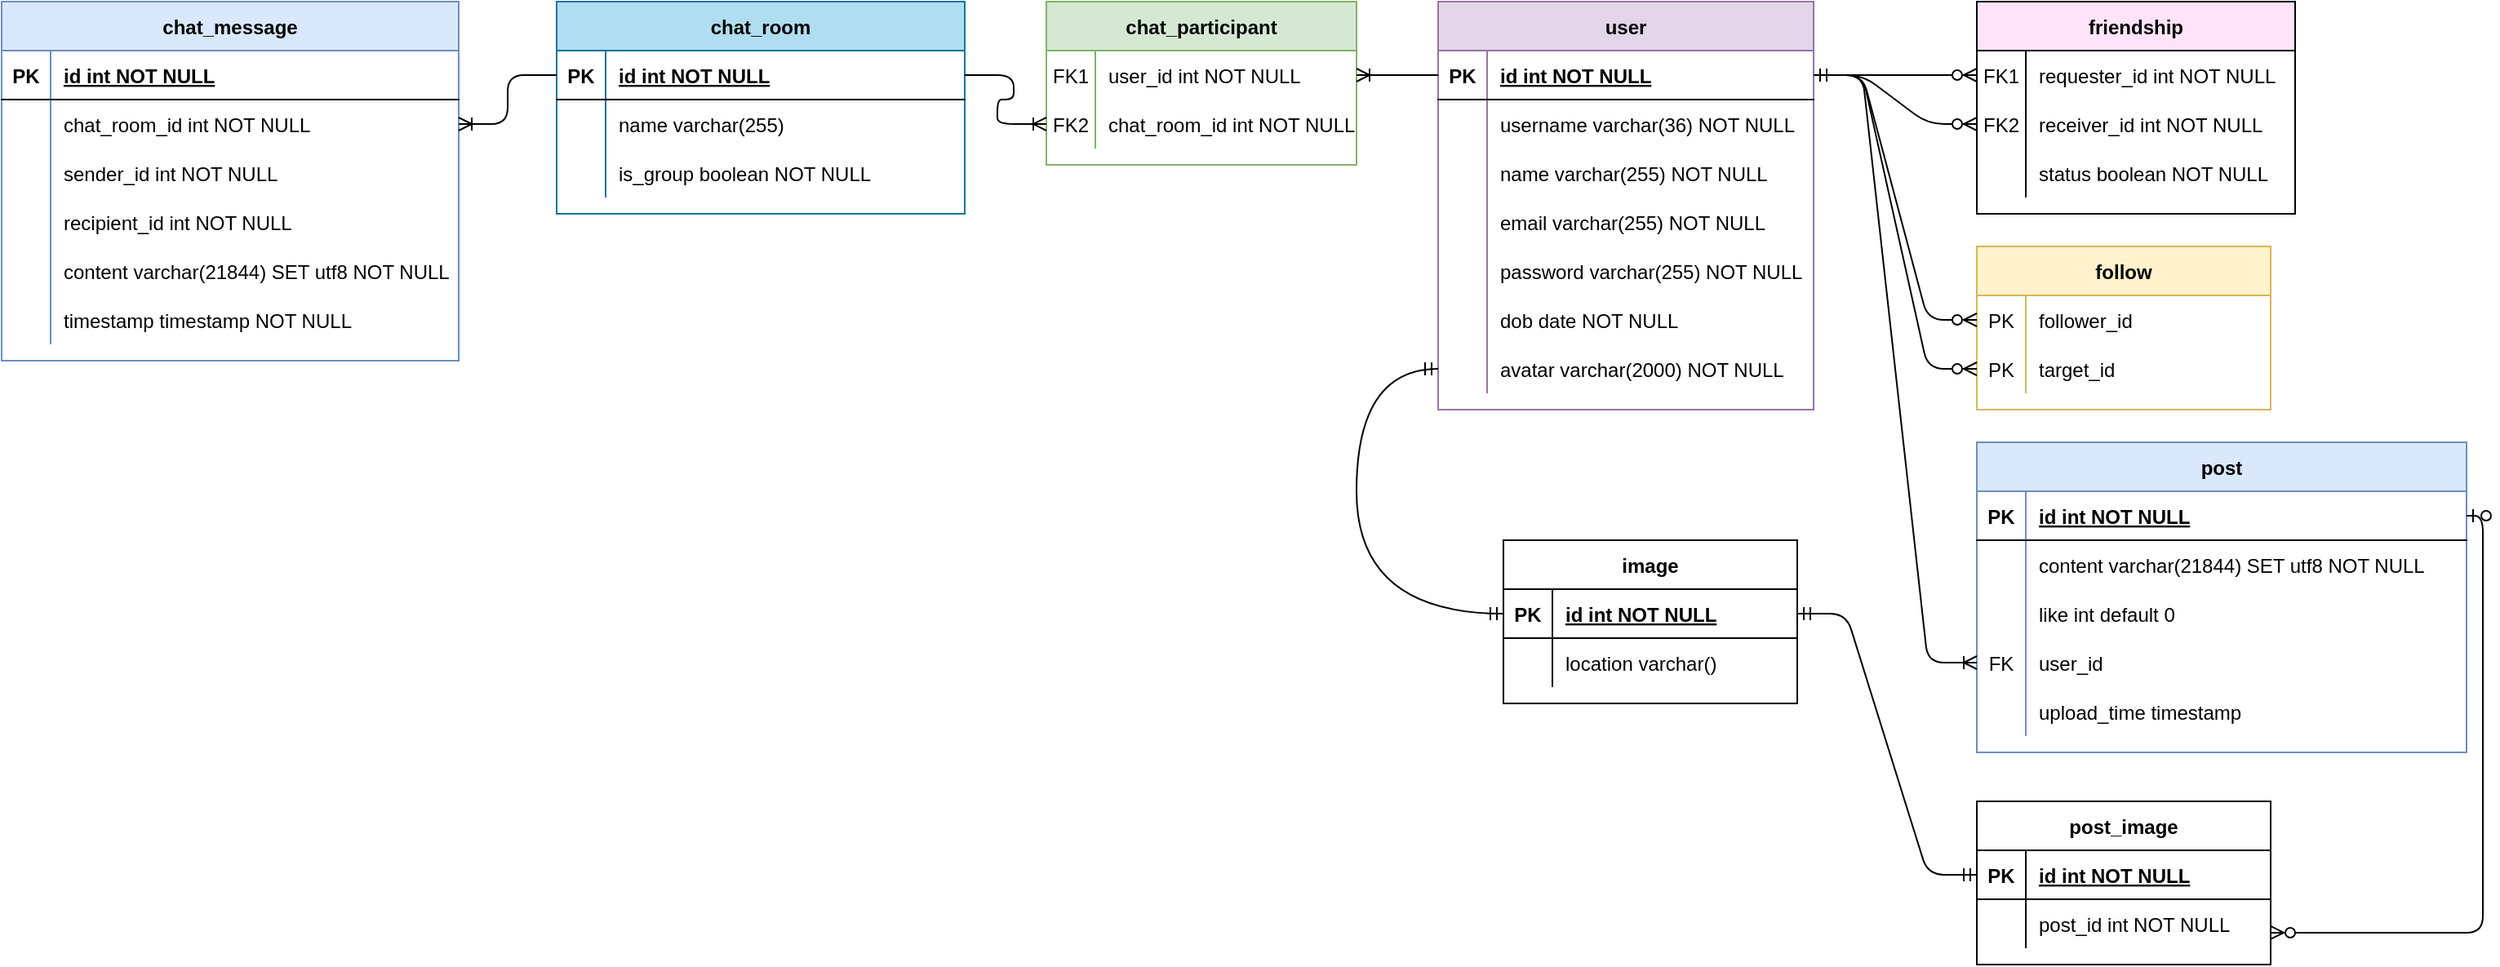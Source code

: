 <mxfile version="14.5.1" type="device"><diagram id="R2lEEEUBdFMjLlhIrx00" name="Page-1"><mxGraphModel dx="905" dy="672" grid="1" gridSize="10" guides="1" tooltips="1" connect="1" arrows="1" fold="1" page="1" pageScale="1" pageWidth="850" pageHeight="1100" background="#ffffff" math="0" shadow="0" extFonts="Permanent Marker^https://fonts.googleapis.com/css?family=Permanent+Marker"><root><mxCell id="0"/><mxCell id="1" parent="0"/><mxCell id="C-vyLk0tnHw3VtMMgP7b-2" value="chat_room" style="shape=table;startSize=30;container=1;collapsible=1;childLayout=tableLayout;fixedRows=1;rowLines=0;fontStyle=1;align=center;resizeLast=1;fillColor=#b1ddf0;strokeColor=#10739e;" parent="1" vertex="1"><mxGeometry x="440" y="120" width="250" height="130" as="geometry"/></mxCell><mxCell id="C-vyLk0tnHw3VtMMgP7b-3" value="" style="shape=partialRectangle;collapsible=0;dropTarget=0;pointerEvents=0;fillColor=none;points=[[0,0.5],[1,0.5]];portConstraint=eastwest;top=0;left=0;right=0;bottom=1;" parent="C-vyLk0tnHw3VtMMgP7b-2" vertex="1"><mxGeometry y="30" width="250" height="30" as="geometry"/></mxCell><mxCell id="C-vyLk0tnHw3VtMMgP7b-4" value="PK" style="shape=partialRectangle;overflow=hidden;connectable=0;fillColor=none;top=0;left=0;bottom=0;right=0;fontStyle=1;" parent="C-vyLk0tnHw3VtMMgP7b-3" vertex="1"><mxGeometry width="30" height="30" as="geometry"/></mxCell><mxCell id="C-vyLk0tnHw3VtMMgP7b-5" value="id int NOT NULL " style="shape=partialRectangle;overflow=hidden;connectable=0;fillColor=none;top=0;left=0;bottom=0;right=0;align=left;spacingLeft=6;fontStyle=5;" parent="C-vyLk0tnHw3VtMMgP7b-3" vertex="1"><mxGeometry x="30" width="220" height="30" as="geometry"/></mxCell><mxCell id="C-vyLk0tnHw3VtMMgP7b-6" value="" style="shape=partialRectangle;collapsible=0;dropTarget=0;pointerEvents=0;fillColor=none;points=[[0,0.5],[1,0.5]];portConstraint=eastwest;top=0;left=0;right=0;bottom=0;" parent="C-vyLk0tnHw3VtMMgP7b-2" vertex="1"><mxGeometry y="60" width="250" height="30" as="geometry"/></mxCell><mxCell id="C-vyLk0tnHw3VtMMgP7b-7" value="" style="shape=partialRectangle;overflow=hidden;connectable=0;fillColor=none;top=0;left=0;bottom=0;right=0;" parent="C-vyLk0tnHw3VtMMgP7b-6" vertex="1"><mxGeometry width="30" height="30" as="geometry"/></mxCell><mxCell id="C-vyLk0tnHw3VtMMgP7b-8" value="name varchar(255)" style="shape=partialRectangle;overflow=hidden;connectable=0;fillColor=none;top=0;left=0;bottom=0;right=0;align=left;spacingLeft=6;" parent="C-vyLk0tnHw3VtMMgP7b-6" vertex="1"><mxGeometry x="30" width="220" height="30" as="geometry"/></mxCell><mxCell id="C-vyLk0tnHw3VtMMgP7b-9" value="" style="shape=partialRectangle;collapsible=0;dropTarget=0;pointerEvents=0;fillColor=none;points=[[0,0.5],[1,0.5]];portConstraint=eastwest;top=0;left=0;right=0;bottom=0;" parent="C-vyLk0tnHw3VtMMgP7b-2" vertex="1"><mxGeometry y="90" width="250" height="30" as="geometry"/></mxCell><mxCell id="C-vyLk0tnHw3VtMMgP7b-10" value="" style="shape=partialRectangle;overflow=hidden;connectable=0;fillColor=none;top=0;left=0;bottom=0;right=0;" parent="C-vyLk0tnHw3VtMMgP7b-9" vertex="1"><mxGeometry width="30" height="30" as="geometry"/></mxCell><mxCell id="C-vyLk0tnHw3VtMMgP7b-11" value="is_group boolean NOT NULL" style="shape=partialRectangle;overflow=hidden;connectable=0;fillColor=none;top=0;left=0;bottom=0;right=0;align=left;spacingLeft=6;" parent="C-vyLk0tnHw3VtMMgP7b-9" vertex="1"><mxGeometry x="30" width="220" height="30" as="geometry"/></mxCell><mxCell id="C-vyLk0tnHw3VtMMgP7b-23" value="chat_message" style="shape=table;startSize=30;container=1;collapsible=1;childLayout=tableLayout;fixedRows=1;rowLines=0;fontStyle=1;align=center;resizeLast=1;fillColor=#dae8fc;strokeColor=#6c8ebf;" parent="1" vertex="1"><mxGeometry x="100" y="120" width="280" height="220" as="geometry"/></mxCell><mxCell id="C-vyLk0tnHw3VtMMgP7b-24" value="" style="shape=partialRectangle;collapsible=0;dropTarget=0;pointerEvents=0;fillColor=none;points=[[0,0.5],[1,0.5]];portConstraint=eastwest;top=0;left=0;right=0;bottom=1;" parent="C-vyLk0tnHw3VtMMgP7b-23" vertex="1"><mxGeometry y="30" width="280" height="30" as="geometry"/></mxCell><mxCell id="C-vyLk0tnHw3VtMMgP7b-25" value="PK" style="shape=partialRectangle;overflow=hidden;connectable=0;fillColor=none;top=0;left=0;bottom=0;right=0;fontStyle=1;" parent="C-vyLk0tnHw3VtMMgP7b-24" vertex="1"><mxGeometry width="30" height="30" as="geometry"/></mxCell><mxCell id="C-vyLk0tnHw3VtMMgP7b-26" value="id int NOT NULL " style="shape=partialRectangle;overflow=hidden;connectable=0;fillColor=none;top=0;left=0;bottom=0;right=0;align=left;spacingLeft=6;fontStyle=5;" parent="C-vyLk0tnHw3VtMMgP7b-24" vertex="1"><mxGeometry x="30" width="250" height="30" as="geometry"/></mxCell><mxCell id="C-vyLk0tnHw3VtMMgP7b-27" value="" style="shape=partialRectangle;collapsible=0;dropTarget=0;pointerEvents=0;fillColor=none;points=[[0,0.5],[1,0.5]];portConstraint=eastwest;top=0;left=0;right=0;bottom=0;" parent="C-vyLk0tnHw3VtMMgP7b-23" vertex="1"><mxGeometry y="60" width="280" height="30" as="geometry"/></mxCell><mxCell id="C-vyLk0tnHw3VtMMgP7b-28" value="" style="shape=partialRectangle;overflow=hidden;connectable=0;fillColor=none;top=0;left=0;bottom=0;right=0;" parent="C-vyLk0tnHw3VtMMgP7b-27" vertex="1"><mxGeometry width="30" height="30" as="geometry"/></mxCell><mxCell id="C-vyLk0tnHw3VtMMgP7b-29" value="chat_room_id int NOT NULL" style="shape=partialRectangle;overflow=hidden;connectable=0;fillColor=none;top=0;left=0;bottom=0;right=0;align=left;spacingLeft=6;" parent="C-vyLk0tnHw3VtMMgP7b-27" vertex="1"><mxGeometry x="30" width="250" height="30" as="geometry"/></mxCell><mxCell id="GnM3e8JWFjY0dVEwa9tI-35" value="" style="shape=partialRectangle;collapsible=0;dropTarget=0;pointerEvents=0;fillColor=none;points=[[0,0.5],[1,0.5]];portConstraint=eastwest;top=0;left=0;right=0;bottom=0;" parent="C-vyLk0tnHw3VtMMgP7b-23" vertex="1"><mxGeometry y="90" width="280" height="30" as="geometry"/></mxCell><mxCell id="GnM3e8JWFjY0dVEwa9tI-36" value="" style="shape=partialRectangle;overflow=hidden;connectable=0;fillColor=none;top=0;left=0;bottom=0;right=0;" parent="GnM3e8JWFjY0dVEwa9tI-35" vertex="1"><mxGeometry width="30" height="30" as="geometry"/></mxCell><mxCell id="GnM3e8JWFjY0dVEwa9tI-37" value="sender_id int NOT NULL" style="shape=partialRectangle;overflow=hidden;connectable=0;fillColor=none;top=0;left=0;bottom=0;right=0;align=left;spacingLeft=6;" parent="GnM3e8JWFjY0dVEwa9tI-35" vertex="1"><mxGeometry x="30" width="250" height="30" as="geometry"/></mxCell><mxCell id="GnM3e8JWFjY0dVEwa9tI-38" value="" style="shape=partialRectangle;collapsible=0;dropTarget=0;pointerEvents=0;fillColor=none;points=[[0,0.5],[1,0.5]];portConstraint=eastwest;top=0;left=0;right=0;bottom=0;" parent="C-vyLk0tnHw3VtMMgP7b-23" vertex="1"><mxGeometry y="120" width="280" height="30" as="geometry"/></mxCell><mxCell id="GnM3e8JWFjY0dVEwa9tI-39" value="" style="shape=partialRectangle;overflow=hidden;connectable=0;fillColor=none;top=0;left=0;bottom=0;right=0;" parent="GnM3e8JWFjY0dVEwa9tI-38" vertex="1"><mxGeometry width="30" height="30" as="geometry"/></mxCell><mxCell id="GnM3e8JWFjY0dVEwa9tI-40" value="recipient_id int NOT NULL" style="shape=partialRectangle;overflow=hidden;connectable=0;fillColor=none;top=0;left=0;bottom=0;right=0;align=left;spacingLeft=6;" parent="GnM3e8JWFjY0dVEwa9tI-38" vertex="1"><mxGeometry x="30" width="250" height="30" as="geometry"/></mxCell><mxCell id="GnM3e8JWFjY0dVEwa9tI-41" value="" style="shape=partialRectangle;collapsible=0;dropTarget=0;pointerEvents=0;fillColor=none;points=[[0,0.5],[1,0.5]];portConstraint=eastwest;top=0;left=0;right=0;bottom=0;" parent="C-vyLk0tnHw3VtMMgP7b-23" vertex="1"><mxGeometry y="150" width="280" height="30" as="geometry"/></mxCell><mxCell id="GnM3e8JWFjY0dVEwa9tI-42" value="" style="shape=partialRectangle;overflow=hidden;connectable=0;fillColor=none;top=0;left=0;bottom=0;right=0;" parent="GnM3e8JWFjY0dVEwa9tI-41" vertex="1"><mxGeometry width="30" height="30" as="geometry"/></mxCell><mxCell id="GnM3e8JWFjY0dVEwa9tI-43" value="content varchar(21844) SET utf8 NOT NULL" style="shape=partialRectangle;overflow=hidden;connectable=0;fillColor=none;top=0;left=0;bottom=0;right=0;align=left;spacingLeft=6;" parent="GnM3e8JWFjY0dVEwa9tI-41" vertex="1"><mxGeometry x="30" width="250" height="30" as="geometry"/></mxCell><mxCell id="GnM3e8JWFjY0dVEwa9tI-44" value="" style="shape=partialRectangle;collapsible=0;dropTarget=0;pointerEvents=0;fillColor=none;points=[[0,0.5],[1,0.5]];portConstraint=eastwest;top=0;left=0;right=0;bottom=0;" parent="C-vyLk0tnHw3VtMMgP7b-23" vertex="1"><mxGeometry y="180" width="280" height="30" as="geometry"/></mxCell><mxCell id="GnM3e8JWFjY0dVEwa9tI-45" value="" style="shape=partialRectangle;overflow=hidden;connectable=0;fillColor=none;top=0;left=0;bottom=0;right=0;" parent="GnM3e8JWFjY0dVEwa9tI-44" vertex="1"><mxGeometry width="30" height="30" as="geometry"/></mxCell><mxCell id="GnM3e8JWFjY0dVEwa9tI-46" value="timestamp timestamp NOT NULL" style="shape=partialRectangle;overflow=hidden;connectable=0;fillColor=none;top=0;left=0;bottom=0;right=0;align=left;spacingLeft=6;" parent="GnM3e8JWFjY0dVEwa9tI-44" vertex="1"><mxGeometry x="30" width="250" height="30" as="geometry"/></mxCell><mxCell id="GnM3e8JWFjY0dVEwa9tI-47" value="chat_participant" style="shape=table;startSize=30;container=1;collapsible=1;childLayout=tableLayout;fixedRows=1;rowLines=0;fontStyle=1;align=center;resizeLast=1;fillColor=#d5e8d4;strokeColor=#82b366;" parent="1" vertex="1"><mxGeometry x="740" y="120" width="190" height="100" as="geometry"/></mxCell><mxCell id="GnM3e8JWFjY0dVEwa9tI-54" value="" style="shape=partialRectangle;collapsible=0;dropTarget=0;pointerEvents=0;fillColor=none;top=0;left=0;bottom=0;right=0;points=[[0,0.5],[1,0.5]];portConstraint=eastwest;" parent="GnM3e8JWFjY0dVEwa9tI-47" vertex="1"><mxGeometry y="30" width="190" height="30" as="geometry"/></mxCell><mxCell id="GnM3e8JWFjY0dVEwa9tI-55" value="FK1" style="shape=partialRectangle;connectable=0;fillColor=none;top=0;left=0;bottom=0;right=0;editable=1;overflow=hidden;" parent="GnM3e8JWFjY0dVEwa9tI-54" vertex="1"><mxGeometry width="30" height="30" as="geometry"/></mxCell><mxCell id="GnM3e8JWFjY0dVEwa9tI-56" value="user_id int NOT NULL" style="shape=partialRectangle;connectable=0;fillColor=none;top=0;left=0;bottom=0;right=0;align=left;spacingLeft=6;overflow=hidden;" parent="GnM3e8JWFjY0dVEwa9tI-54" vertex="1"><mxGeometry x="30" width="160" height="30" as="geometry"/></mxCell><mxCell id="GnM3e8JWFjY0dVEwa9tI-57" value="" style="shape=partialRectangle;collapsible=0;dropTarget=0;pointerEvents=0;fillColor=none;top=0;left=0;bottom=0;right=0;points=[[0,0.5],[1,0.5]];portConstraint=eastwest;" parent="GnM3e8JWFjY0dVEwa9tI-47" vertex="1"><mxGeometry y="60" width="190" height="30" as="geometry"/></mxCell><mxCell id="GnM3e8JWFjY0dVEwa9tI-58" value="FK2" style="shape=partialRectangle;connectable=0;fillColor=none;top=0;left=0;bottom=0;right=0;editable=1;overflow=hidden;" parent="GnM3e8JWFjY0dVEwa9tI-57" vertex="1"><mxGeometry width="30" height="30" as="geometry"/></mxCell><mxCell id="GnM3e8JWFjY0dVEwa9tI-59" value="chat_room_id int NOT NULL" style="shape=partialRectangle;connectable=0;fillColor=none;top=0;left=0;bottom=0;right=0;align=left;spacingLeft=6;overflow=hidden;" parent="GnM3e8JWFjY0dVEwa9tI-57" vertex="1"><mxGeometry x="30" width="160" height="30" as="geometry"/></mxCell><mxCell id="GnM3e8JWFjY0dVEwa9tI-60" value="user" style="shape=table;startSize=30;container=1;collapsible=1;childLayout=tableLayout;fixedRows=1;rowLines=0;fontStyle=1;align=center;resizeLast=1;fillColor=#e1d5e7;strokeColor=#9673a6;" parent="1" vertex="1"><mxGeometry x="980" y="120" width="230" height="250" as="geometry"/></mxCell><mxCell id="GnM3e8JWFjY0dVEwa9tI-61" value="" style="shape=partialRectangle;collapsible=0;dropTarget=0;pointerEvents=0;fillColor=none;top=0;left=0;bottom=1;right=0;points=[[0,0.5],[1,0.5]];portConstraint=eastwest;" parent="GnM3e8JWFjY0dVEwa9tI-60" vertex="1"><mxGeometry y="30" width="230" height="30" as="geometry"/></mxCell><mxCell id="GnM3e8JWFjY0dVEwa9tI-62" value="PK" style="shape=partialRectangle;connectable=0;fillColor=none;top=0;left=0;bottom=0;right=0;fontStyle=1;overflow=hidden;" parent="GnM3e8JWFjY0dVEwa9tI-61" vertex="1"><mxGeometry width="30" height="30" as="geometry"/></mxCell><mxCell id="GnM3e8JWFjY0dVEwa9tI-63" value="id int NOT NULL" style="shape=partialRectangle;connectable=0;fillColor=none;top=0;left=0;bottom=0;right=0;align=left;spacingLeft=6;fontStyle=5;overflow=hidden;" parent="GnM3e8JWFjY0dVEwa9tI-61" vertex="1"><mxGeometry x="30" width="200" height="30" as="geometry"/></mxCell><mxCell id="GnM3e8JWFjY0dVEwa9tI-64" value="" style="shape=partialRectangle;collapsible=0;dropTarget=0;pointerEvents=0;fillColor=none;top=0;left=0;bottom=0;right=0;points=[[0,0.5],[1,0.5]];portConstraint=eastwest;" parent="GnM3e8JWFjY0dVEwa9tI-60" vertex="1"><mxGeometry y="60" width="230" height="30" as="geometry"/></mxCell><mxCell id="GnM3e8JWFjY0dVEwa9tI-65" value="" style="shape=partialRectangle;connectable=0;fillColor=none;top=0;left=0;bottom=0;right=0;editable=1;overflow=hidden;" parent="GnM3e8JWFjY0dVEwa9tI-64" vertex="1"><mxGeometry width="30" height="30" as="geometry"/></mxCell><mxCell id="GnM3e8JWFjY0dVEwa9tI-66" value="username varchar(36) NOT NULL" style="shape=partialRectangle;connectable=0;fillColor=none;top=0;left=0;bottom=0;right=0;align=left;spacingLeft=6;overflow=hidden;" parent="GnM3e8JWFjY0dVEwa9tI-64" vertex="1"><mxGeometry x="30" width="200" height="30" as="geometry"/></mxCell><mxCell id="GnM3e8JWFjY0dVEwa9tI-67" value="" style="shape=partialRectangle;collapsible=0;dropTarget=0;pointerEvents=0;fillColor=none;top=0;left=0;bottom=0;right=0;points=[[0,0.5],[1,0.5]];portConstraint=eastwest;" parent="GnM3e8JWFjY0dVEwa9tI-60" vertex="1"><mxGeometry y="90" width="230" height="30" as="geometry"/></mxCell><mxCell id="GnM3e8JWFjY0dVEwa9tI-68" value="" style="shape=partialRectangle;connectable=0;fillColor=none;top=0;left=0;bottom=0;right=0;editable=1;overflow=hidden;" parent="GnM3e8JWFjY0dVEwa9tI-67" vertex="1"><mxGeometry width="30" height="30" as="geometry"/></mxCell><mxCell id="GnM3e8JWFjY0dVEwa9tI-69" value="name varchar(255) NOT NULL" style="shape=partialRectangle;connectable=0;fillColor=none;top=0;left=0;bottom=0;right=0;align=left;spacingLeft=6;overflow=hidden;" parent="GnM3e8JWFjY0dVEwa9tI-67" vertex="1"><mxGeometry x="30" width="200" height="30" as="geometry"/></mxCell><mxCell id="GnM3e8JWFjY0dVEwa9tI-70" value="" style="shape=partialRectangle;collapsible=0;dropTarget=0;pointerEvents=0;fillColor=none;top=0;left=0;bottom=0;right=0;points=[[0,0.5],[1,0.5]];portConstraint=eastwest;" parent="GnM3e8JWFjY0dVEwa9tI-60" vertex="1"><mxGeometry y="120" width="230" height="30" as="geometry"/></mxCell><mxCell id="GnM3e8JWFjY0dVEwa9tI-71" value="" style="shape=partialRectangle;connectable=0;fillColor=none;top=0;left=0;bottom=0;right=0;editable=1;overflow=hidden;" parent="GnM3e8JWFjY0dVEwa9tI-70" vertex="1"><mxGeometry width="30" height="30" as="geometry"/></mxCell><mxCell id="GnM3e8JWFjY0dVEwa9tI-72" value="email varchar(255) NOT NULL" style="shape=partialRectangle;connectable=0;fillColor=none;top=0;left=0;bottom=0;right=0;align=left;spacingLeft=6;overflow=hidden;" parent="GnM3e8JWFjY0dVEwa9tI-70" vertex="1"><mxGeometry x="30" width="200" height="30" as="geometry"/></mxCell><mxCell id="GnM3e8JWFjY0dVEwa9tI-76" value="" style="shape=partialRectangle;collapsible=0;dropTarget=0;pointerEvents=0;fillColor=none;top=0;left=0;bottom=0;right=0;points=[[0,0.5],[1,0.5]];portConstraint=eastwest;" parent="GnM3e8JWFjY0dVEwa9tI-60" vertex="1"><mxGeometry y="150" width="230" height="30" as="geometry"/></mxCell><mxCell id="GnM3e8JWFjY0dVEwa9tI-77" value="" style="shape=partialRectangle;connectable=0;fillColor=none;top=0;left=0;bottom=0;right=0;editable=1;overflow=hidden;" parent="GnM3e8JWFjY0dVEwa9tI-76" vertex="1"><mxGeometry width="30" height="30" as="geometry"/></mxCell><mxCell id="GnM3e8JWFjY0dVEwa9tI-78" value="password varchar(255) NOT NULL" style="shape=partialRectangle;connectable=0;fillColor=none;top=0;left=0;bottom=0;right=0;align=left;spacingLeft=6;overflow=hidden;" parent="GnM3e8JWFjY0dVEwa9tI-76" vertex="1"><mxGeometry x="30" width="200" height="30" as="geometry"/></mxCell><mxCell id="GnM3e8JWFjY0dVEwa9tI-79" value="" style="shape=partialRectangle;collapsible=0;dropTarget=0;pointerEvents=0;fillColor=none;top=0;left=0;bottom=0;right=0;points=[[0,0.5],[1,0.5]];portConstraint=eastwest;" parent="GnM3e8JWFjY0dVEwa9tI-60" vertex="1"><mxGeometry y="180" width="230" height="30" as="geometry"/></mxCell><mxCell id="GnM3e8JWFjY0dVEwa9tI-80" value="" style="shape=partialRectangle;connectable=0;fillColor=none;top=0;left=0;bottom=0;right=0;editable=1;overflow=hidden;" parent="GnM3e8JWFjY0dVEwa9tI-79" vertex="1"><mxGeometry width="30" height="30" as="geometry"/></mxCell><mxCell id="GnM3e8JWFjY0dVEwa9tI-81" value="dob date NOT NULL" style="shape=partialRectangle;connectable=0;fillColor=none;top=0;left=0;bottom=0;right=0;align=left;spacingLeft=6;overflow=hidden;" parent="GnM3e8JWFjY0dVEwa9tI-79" vertex="1"><mxGeometry x="30" width="200" height="30" as="geometry"/></mxCell><mxCell id="GnM3e8JWFjY0dVEwa9tI-82" value="" style="shape=partialRectangle;collapsible=0;dropTarget=0;pointerEvents=0;fillColor=none;top=0;left=0;bottom=0;right=0;points=[[0,0.5],[1,0.5]];portConstraint=eastwest;" parent="GnM3e8JWFjY0dVEwa9tI-60" vertex="1"><mxGeometry y="210" width="230" height="30" as="geometry"/></mxCell><mxCell id="GnM3e8JWFjY0dVEwa9tI-83" value="" style="shape=partialRectangle;connectable=0;fillColor=none;top=0;left=0;bottom=0;right=0;editable=1;overflow=hidden;" parent="GnM3e8JWFjY0dVEwa9tI-82" vertex="1"><mxGeometry width="30" height="30" as="geometry"/></mxCell><mxCell id="GnM3e8JWFjY0dVEwa9tI-84" value="avatar varchar(2000) NOT NULL" style="shape=partialRectangle;connectable=0;fillColor=none;top=0;left=0;bottom=0;right=0;align=left;spacingLeft=6;overflow=hidden;" parent="GnM3e8JWFjY0dVEwa9tI-82" vertex="1"><mxGeometry x="30" width="200" height="30" as="geometry"/></mxCell><mxCell id="GnM3e8JWFjY0dVEwa9tI-73" value="" style="edgeStyle=entityRelationEdgeStyle;fontSize=12;html=1;endArrow=ERoneToMany;entryX=0;entryY=0.5;entryDx=0;entryDy=0;exitX=1;exitY=0.5;exitDx=0;exitDy=0;" parent="1" source="C-vyLk0tnHw3VtMMgP7b-3" target="GnM3e8JWFjY0dVEwa9tI-57" edge="1"><mxGeometry width="100" height="100" relative="1" as="geometry"><mxPoint x="540" y="460" as="sourcePoint"/><mxPoint x="640" y="360" as="targetPoint"/></mxGeometry></mxCell><mxCell id="GnM3e8JWFjY0dVEwa9tI-74" value="" style="edgeStyle=entityRelationEdgeStyle;fontSize=12;html=1;endArrow=ERoneToMany;entryX=1;entryY=0.5;entryDx=0;entryDy=0;exitX=0;exitY=0.5;exitDx=0;exitDy=0;" parent="1" source="GnM3e8JWFjY0dVEwa9tI-61" target="GnM3e8JWFjY0dVEwa9tI-54" edge="1"><mxGeometry width="100" height="100" relative="1" as="geometry"><mxPoint x="770" y="470" as="sourcePoint"/><mxPoint x="870" y="370" as="targetPoint"/></mxGeometry></mxCell><mxCell id="GnM3e8JWFjY0dVEwa9tI-75" value="" style="edgeStyle=entityRelationEdgeStyle;fontSize=12;html=1;endArrow=ERoneToMany;entryX=1;entryY=0.5;entryDx=0;entryDy=0;exitX=0;exitY=0.5;exitDx=0;exitDy=0;" parent="1" source="C-vyLk0tnHw3VtMMgP7b-3" target="C-vyLk0tnHw3VtMMgP7b-27" edge="1"><mxGeometry width="100" height="100" relative="1" as="geometry"><mxPoint x="540" y="460" as="sourcePoint"/><mxPoint x="450" y="310" as="targetPoint"/></mxGeometry></mxCell><mxCell id="GnM3e8JWFjY0dVEwa9tI-85" value="friendship" style="shape=table;startSize=30;container=1;collapsible=1;childLayout=tableLayout;fixedRows=1;rowLines=0;fontStyle=1;align=center;resizeLast=1;fillColor=#FFE3F9;" parent="1" vertex="1"><mxGeometry x="1310" y="120" width="195" height="130" as="geometry"/></mxCell><mxCell id="GnM3e8JWFjY0dVEwa9tI-89" value="" style="shape=partialRectangle;collapsible=0;dropTarget=0;pointerEvents=0;fillColor=none;top=0;left=0;bottom=0;right=0;points=[[0,0.5],[1,0.5]];portConstraint=eastwest;" parent="GnM3e8JWFjY0dVEwa9tI-85" vertex="1"><mxGeometry y="30" width="195" height="30" as="geometry"/></mxCell><mxCell id="GnM3e8JWFjY0dVEwa9tI-90" value="FK1" style="shape=partialRectangle;connectable=0;fillColor=none;top=0;left=0;bottom=0;right=0;editable=1;overflow=hidden;" parent="GnM3e8JWFjY0dVEwa9tI-89" vertex="1"><mxGeometry width="30" height="30" as="geometry"/></mxCell><mxCell id="GnM3e8JWFjY0dVEwa9tI-91" value="requester_id int NOT NULL" style="shape=partialRectangle;connectable=0;fillColor=none;top=0;left=0;bottom=0;right=0;align=left;spacingLeft=6;overflow=hidden;" parent="GnM3e8JWFjY0dVEwa9tI-89" vertex="1"><mxGeometry x="30" width="165" height="30" as="geometry"/></mxCell><mxCell id="GnM3e8JWFjY0dVEwa9tI-92" value="" style="shape=partialRectangle;collapsible=0;dropTarget=0;pointerEvents=0;fillColor=none;top=0;left=0;bottom=0;right=0;points=[[0,0.5],[1,0.5]];portConstraint=eastwest;" parent="GnM3e8JWFjY0dVEwa9tI-85" vertex="1"><mxGeometry y="60" width="195" height="30" as="geometry"/></mxCell><mxCell id="GnM3e8JWFjY0dVEwa9tI-93" value="FK2" style="shape=partialRectangle;connectable=0;fillColor=none;top=0;left=0;bottom=0;right=0;editable=1;overflow=hidden;" parent="GnM3e8JWFjY0dVEwa9tI-92" vertex="1"><mxGeometry width="30" height="30" as="geometry"/></mxCell><mxCell id="GnM3e8JWFjY0dVEwa9tI-94" value="receiver_id int NOT NULL" style="shape=partialRectangle;connectable=0;fillColor=none;top=0;left=0;bottom=0;right=0;align=left;spacingLeft=6;overflow=hidden;" parent="GnM3e8JWFjY0dVEwa9tI-92" vertex="1"><mxGeometry x="30" width="165" height="30" as="geometry"/></mxCell><mxCell id="GnM3e8JWFjY0dVEwa9tI-95" value="" style="shape=partialRectangle;collapsible=0;dropTarget=0;pointerEvents=0;fillColor=none;top=0;left=0;bottom=0;right=0;points=[[0,0.5],[1,0.5]];portConstraint=eastwest;" parent="GnM3e8JWFjY0dVEwa9tI-85" vertex="1"><mxGeometry y="90" width="195" height="30" as="geometry"/></mxCell><mxCell id="GnM3e8JWFjY0dVEwa9tI-96" value="" style="shape=partialRectangle;connectable=0;fillColor=none;top=0;left=0;bottom=0;right=0;editable=1;overflow=hidden;" parent="GnM3e8JWFjY0dVEwa9tI-95" vertex="1"><mxGeometry width="30" height="30" as="geometry"/></mxCell><mxCell id="GnM3e8JWFjY0dVEwa9tI-97" value="status boolean NOT NULL" style="shape=partialRectangle;connectable=0;fillColor=none;top=0;left=0;bottom=0;right=0;align=left;spacingLeft=6;overflow=hidden;" parent="GnM3e8JWFjY0dVEwa9tI-95" vertex="1"><mxGeometry x="30" width="165" height="30" as="geometry"/></mxCell><mxCell id="GnM3e8JWFjY0dVEwa9tI-98" value="" style="edgeStyle=entityRelationEdgeStyle;fontSize=12;html=1;endArrow=ERzeroToMany;startArrow=ERmandOne;exitX=1;exitY=0.5;exitDx=0;exitDy=0;entryX=0;entryY=0.5;entryDx=0;entryDy=0;" parent="1" source="GnM3e8JWFjY0dVEwa9tI-61" target="GnM3e8JWFjY0dVEwa9tI-89" edge="1"><mxGeometry width="100" height="100" relative="1" as="geometry"><mxPoint x="930" y="460" as="sourcePoint"/><mxPoint x="1030" y="360" as="targetPoint"/></mxGeometry></mxCell><mxCell id="GnM3e8JWFjY0dVEwa9tI-99" value="" style="edgeStyle=entityRelationEdgeStyle;fontSize=12;html=1;endArrow=ERzeroToMany;startArrow=ERmandOne;exitX=1;exitY=0.5;exitDx=0;exitDy=0;entryX=0;entryY=0.5;entryDx=0;entryDy=0;" parent="1" source="GnM3e8JWFjY0dVEwa9tI-61" target="GnM3e8JWFjY0dVEwa9tI-92" edge="1"><mxGeometry width="100" height="100" relative="1" as="geometry"><mxPoint x="1240" y="175" as="sourcePoint"/><mxPoint x="1330" y="175" as="targetPoint"/></mxGeometry></mxCell><mxCell id="GnM3e8JWFjY0dVEwa9tI-100" value="post" style="shape=table;startSize=30;container=1;collapsible=1;childLayout=tableLayout;fixedRows=1;rowLines=0;fontStyle=1;align=center;resizeLast=1;fillColor=#dae8fc;strokeColor=#6c8ebf;" parent="1" vertex="1"><mxGeometry x="1310" y="390" width="300" height="190" as="geometry"/></mxCell><mxCell id="GnM3e8JWFjY0dVEwa9tI-101" value="" style="shape=partialRectangle;collapsible=0;dropTarget=0;pointerEvents=0;fillColor=none;top=0;left=0;bottom=1;right=0;points=[[0,0.5],[1,0.5]];portConstraint=eastwest;" parent="GnM3e8JWFjY0dVEwa9tI-100" vertex="1"><mxGeometry y="30" width="300" height="30" as="geometry"/></mxCell><mxCell id="GnM3e8JWFjY0dVEwa9tI-102" value="PK" style="shape=partialRectangle;connectable=0;fillColor=none;top=0;left=0;bottom=0;right=0;fontStyle=1;overflow=hidden;" parent="GnM3e8JWFjY0dVEwa9tI-101" vertex="1"><mxGeometry width="30" height="30" as="geometry"/></mxCell><mxCell id="GnM3e8JWFjY0dVEwa9tI-103" value="id int NOT NULL" style="shape=partialRectangle;connectable=0;fillColor=none;top=0;left=0;bottom=0;right=0;align=left;spacingLeft=6;fontStyle=5;overflow=hidden;" parent="GnM3e8JWFjY0dVEwa9tI-101" vertex="1"><mxGeometry x="30" width="270" height="30" as="geometry"/></mxCell><mxCell id="GnM3e8JWFjY0dVEwa9tI-104" value="" style="shape=partialRectangle;collapsible=0;dropTarget=0;pointerEvents=0;fillColor=none;top=0;left=0;bottom=0;right=0;points=[[0,0.5],[1,0.5]];portConstraint=eastwest;" parent="GnM3e8JWFjY0dVEwa9tI-100" vertex="1"><mxGeometry y="60" width="300" height="30" as="geometry"/></mxCell><mxCell id="GnM3e8JWFjY0dVEwa9tI-105" value="" style="shape=partialRectangle;connectable=0;fillColor=none;top=0;left=0;bottom=0;right=0;editable=1;overflow=hidden;" parent="GnM3e8JWFjY0dVEwa9tI-104" vertex="1"><mxGeometry width="30" height="30" as="geometry"/></mxCell><mxCell id="GnM3e8JWFjY0dVEwa9tI-106" value="content varchar(21844) SET utf8 NOT NULL" style="shape=partialRectangle;connectable=0;fillColor=none;top=0;left=0;bottom=0;right=0;align=left;spacingLeft=6;overflow=hidden;" parent="GnM3e8JWFjY0dVEwa9tI-104" vertex="1"><mxGeometry x="30" width="270" height="30" as="geometry"/></mxCell><mxCell id="GnM3e8JWFjY0dVEwa9tI-107" value="" style="shape=partialRectangle;collapsible=0;dropTarget=0;pointerEvents=0;fillColor=none;top=0;left=0;bottom=0;right=0;points=[[0,0.5],[1,0.5]];portConstraint=eastwest;" parent="GnM3e8JWFjY0dVEwa9tI-100" vertex="1"><mxGeometry y="90" width="300" height="30" as="geometry"/></mxCell><mxCell id="GnM3e8JWFjY0dVEwa9tI-108" value="" style="shape=partialRectangle;connectable=0;fillColor=none;top=0;left=0;bottom=0;right=0;editable=1;overflow=hidden;" parent="GnM3e8JWFjY0dVEwa9tI-107" vertex="1"><mxGeometry width="30" height="30" as="geometry"/></mxCell><mxCell id="GnM3e8JWFjY0dVEwa9tI-109" value="like int default 0" style="shape=partialRectangle;connectable=0;fillColor=none;top=0;left=0;bottom=0;right=0;align=left;spacingLeft=6;overflow=hidden;" parent="GnM3e8JWFjY0dVEwa9tI-107" vertex="1"><mxGeometry x="30" width="270" height="30" as="geometry"/></mxCell><mxCell id="GnM3e8JWFjY0dVEwa9tI-110" value="" style="shape=partialRectangle;collapsible=0;dropTarget=0;pointerEvents=0;fillColor=none;top=0;left=0;bottom=0;right=0;points=[[0,0.5],[1,0.5]];portConstraint=eastwest;" parent="GnM3e8JWFjY0dVEwa9tI-100" vertex="1"><mxGeometry y="120" width="300" height="30" as="geometry"/></mxCell><mxCell id="GnM3e8JWFjY0dVEwa9tI-111" value="FK" style="shape=partialRectangle;connectable=0;fillColor=none;top=0;left=0;bottom=0;right=0;editable=1;overflow=hidden;" parent="GnM3e8JWFjY0dVEwa9tI-110" vertex="1"><mxGeometry width="30" height="30" as="geometry"/></mxCell><mxCell id="GnM3e8JWFjY0dVEwa9tI-112" value="user_id" style="shape=partialRectangle;connectable=0;fillColor=none;top=0;left=0;bottom=0;right=0;align=left;spacingLeft=6;overflow=hidden;" parent="GnM3e8JWFjY0dVEwa9tI-110" vertex="1"><mxGeometry x="30" width="270" height="30" as="geometry"/></mxCell><mxCell id="GnM3e8JWFjY0dVEwa9tI-113" value="" style="shape=partialRectangle;collapsible=0;dropTarget=0;pointerEvents=0;fillColor=none;top=0;left=0;bottom=0;right=0;points=[[0,0.5],[1,0.5]];portConstraint=eastwest;" parent="GnM3e8JWFjY0dVEwa9tI-100" vertex="1"><mxGeometry y="150" width="300" height="30" as="geometry"/></mxCell><mxCell id="GnM3e8JWFjY0dVEwa9tI-114" value="" style="shape=partialRectangle;connectable=0;fillColor=none;top=0;left=0;bottom=0;right=0;editable=1;overflow=hidden;" parent="GnM3e8JWFjY0dVEwa9tI-113" vertex="1"><mxGeometry width="30" height="30" as="geometry"/></mxCell><mxCell id="GnM3e8JWFjY0dVEwa9tI-115" value="upload_time timestamp" style="shape=partialRectangle;connectable=0;fillColor=none;top=0;left=0;bottom=0;right=0;align=left;spacingLeft=6;overflow=hidden;" parent="GnM3e8JWFjY0dVEwa9tI-113" vertex="1"><mxGeometry x="30" width="270" height="30" as="geometry"/></mxCell><mxCell id="GnM3e8JWFjY0dVEwa9tI-116" value="" style="edgeStyle=entityRelationEdgeStyle;fontSize=12;html=1;endArrow=ERoneToMany;entryX=0;entryY=0.5;entryDx=0;entryDy=0;exitX=1;exitY=0.5;exitDx=0;exitDy=0;" parent="1" source="GnM3e8JWFjY0dVEwa9tI-61" target="GnM3e8JWFjY0dVEwa9tI-110" edge="1"><mxGeometry width="100" height="100" relative="1" as="geometry"><mxPoint x="1180" y="540" as="sourcePoint"/><mxPoint x="1280" y="350" as="targetPoint"/></mxGeometry></mxCell><mxCell id="EJQp_yImW4OsbXq6M1MY-1" value="follow" style="shape=table;startSize=30;container=1;collapsible=1;childLayout=tableLayout;fixedRows=1;rowLines=0;fontStyle=1;align=center;resizeLast=1;fillColor=#fff2cc;strokeColor=#d6b656;" parent="1" vertex="1"><mxGeometry x="1310" y="270" width="180" height="100" as="geometry"/></mxCell><mxCell id="EJQp_yImW4OsbXq6M1MY-5" value="" style="shape=partialRectangle;collapsible=0;dropTarget=0;pointerEvents=0;fillColor=none;top=0;left=0;bottom=0;right=0;points=[[0,0.5],[1,0.5]];portConstraint=eastwest;" parent="EJQp_yImW4OsbXq6M1MY-1" vertex="1"><mxGeometry y="30" width="180" height="30" as="geometry"/></mxCell><mxCell id="EJQp_yImW4OsbXq6M1MY-6" value="PK" style="shape=partialRectangle;connectable=0;fillColor=none;top=0;left=0;bottom=0;right=0;editable=1;overflow=hidden;" parent="EJQp_yImW4OsbXq6M1MY-5" vertex="1"><mxGeometry width="30" height="30" as="geometry"/></mxCell><mxCell id="EJQp_yImW4OsbXq6M1MY-7" value="follower_id" style="shape=partialRectangle;connectable=0;fillColor=none;top=0;left=0;bottom=0;right=0;align=left;spacingLeft=6;overflow=hidden;" parent="EJQp_yImW4OsbXq6M1MY-5" vertex="1"><mxGeometry x="30" width="150" height="30" as="geometry"/></mxCell><mxCell id="EJQp_yImW4OsbXq6M1MY-8" value="" style="shape=partialRectangle;collapsible=0;dropTarget=0;pointerEvents=0;fillColor=none;top=0;left=0;bottom=0;right=0;points=[[0,0.5],[1,0.5]];portConstraint=eastwest;" parent="EJQp_yImW4OsbXq6M1MY-1" vertex="1"><mxGeometry y="60" width="180" height="30" as="geometry"/></mxCell><mxCell id="EJQp_yImW4OsbXq6M1MY-9" value="PK" style="shape=partialRectangle;connectable=0;fillColor=none;top=0;left=0;bottom=0;right=0;editable=1;overflow=hidden;" parent="EJQp_yImW4OsbXq6M1MY-8" vertex="1"><mxGeometry width="30" height="30" as="geometry"/></mxCell><mxCell id="EJQp_yImW4OsbXq6M1MY-10" value="target_id" style="shape=partialRectangle;connectable=0;fillColor=none;top=0;left=0;bottom=0;right=0;align=left;spacingLeft=6;overflow=hidden;" parent="EJQp_yImW4OsbXq6M1MY-8" vertex="1"><mxGeometry x="30" width="150" height="30" as="geometry"/></mxCell><mxCell id="kd9Tm12rCJ6_CZlmImA1-1" value="" style="edgeStyle=entityRelationEdgeStyle;fontSize=12;html=1;endArrow=ERzeroToMany;startArrow=ERmandOne;exitX=1;exitY=0.5;exitDx=0;exitDy=0;entryX=0;entryY=0.5;entryDx=0;entryDy=0;" parent="1" source="GnM3e8JWFjY0dVEwa9tI-61" target="EJQp_yImW4OsbXq6M1MY-5" edge="1"><mxGeometry width="100" height="100" relative="1" as="geometry"><mxPoint x="1080" y="590" as="sourcePoint"/><mxPoint x="1180" y="490" as="targetPoint"/></mxGeometry></mxCell><mxCell id="kd9Tm12rCJ6_CZlmImA1-2" value="" style="edgeStyle=entityRelationEdgeStyle;fontSize=12;html=1;endArrow=ERzeroToMany;startArrow=ERmandOne;exitX=1;exitY=0.5;exitDx=0;exitDy=0;entryX=0;entryY=0.5;entryDx=0;entryDy=0;" parent="1" source="GnM3e8JWFjY0dVEwa9tI-61" target="EJQp_yImW4OsbXq6M1MY-8" edge="1"><mxGeometry width="100" height="100" relative="1" as="geometry"><mxPoint x="1220" y="175" as="sourcePoint"/><mxPoint x="1320" y="325" as="targetPoint"/></mxGeometry></mxCell><mxCell id="yBaDVQD8msdPJ3Qh7TQ9-1" value="post_image" style="shape=table;startSize=30;container=1;collapsible=1;childLayout=tableLayout;fixedRows=1;rowLines=0;fontStyle=1;align=center;resizeLast=1;" vertex="1" parent="1"><mxGeometry x="1310" y="610" width="180" height="100" as="geometry"/></mxCell><mxCell id="yBaDVQD8msdPJ3Qh7TQ9-2" value="" style="shape=partialRectangle;collapsible=0;dropTarget=0;pointerEvents=0;fillColor=none;top=0;left=0;bottom=1;right=0;points=[[0,0.5],[1,0.5]];portConstraint=eastwest;" vertex="1" parent="yBaDVQD8msdPJ3Qh7TQ9-1"><mxGeometry y="30" width="180" height="30" as="geometry"/></mxCell><mxCell id="yBaDVQD8msdPJ3Qh7TQ9-3" value="PK" style="shape=partialRectangle;connectable=0;fillColor=none;top=0;left=0;bottom=0;right=0;fontStyle=1;overflow=hidden;" vertex="1" parent="yBaDVQD8msdPJ3Qh7TQ9-2"><mxGeometry width="30" height="30" as="geometry"/></mxCell><mxCell id="yBaDVQD8msdPJ3Qh7TQ9-4" value="id int NOT NULL" style="shape=partialRectangle;connectable=0;fillColor=none;top=0;left=0;bottom=0;right=0;align=left;spacingLeft=6;fontStyle=5;overflow=hidden;" vertex="1" parent="yBaDVQD8msdPJ3Qh7TQ9-2"><mxGeometry x="30" width="150" height="30" as="geometry"/></mxCell><mxCell id="yBaDVQD8msdPJ3Qh7TQ9-5" value="" style="shape=partialRectangle;collapsible=0;dropTarget=0;pointerEvents=0;fillColor=none;top=0;left=0;bottom=0;right=0;points=[[0,0.5],[1,0.5]];portConstraint=eastwest;" vertex="1" parent="yBaDVQD8msdPJ3Qh7TQ9-1"><mxGeometry y="60" width="180" height="30" as="geometry"/></mxCell><mxCell id="yBaDVQD8msdPJ3Qh7TQ9-6" value="" style="shape=partialRectangle;connectable=0;fillColor=none;top=0;left=0;bottom=0;right=0;editable=1;overflow=hidden;" vertex="1" parent="yBaDVQD8msdPJ3Qh7TQ9-5"><mxGeometry width="30" height="30" as="geometry"/></mxCell><mxCell id="yBaDVQD8msdPJ3Qh7TQ9-7" value="post_id int NOT NULL" style="shape=partialRectangle;connectable=0;fillColor=none;top=0;left=0;bottom=0;right=0;align=left;spacingLeft=6;overflow=hidden;" vertex="1" parent="yBaDVQD8msdPJ3Qh7TQ9-5"><mxGeometry x="30" width="150" height="30" as="geometry"/></mxCell><mxCell id="yBaDVQD8msdPJ3Qh7TQ9-14" value="image" style="shape=table;startSize=30;container=1;collapsible=1;childLayout=tableLayout;fixedRows=1;rowLines=0;fontStyle=1;align=center;resizeLast=1;" vertex="1" parent="1"><mxGeometry x="1020" y="450" width="180" height="100" as="geometry"/></mxCell><mxCell id="yBaDVQD8msdPJ3Qh7TQ9-15" value="" style="shape=partialRectangle;collapsible=0;dropTarget=0;pointerEvents=0;fillColor=none;top=0;left=0;bottom=1;right=0;points=[[0,0.5],[1,0.5]];portConstraint=eastwest;" vertex="1" parent="yBaDVQD8msdPJ3Qh7TQ9-14"><mxGeometry y="30" width="180" height="30" as="geometry"/></mxCell><mxCell id="yBaDVQD8msdPJ3Qh7TQ9-16" value="PK" style="shape=partialRectangle;connectable=0;fillColor=none;top=0;left=0;bottom=0;right=0;fontStyle=1;overflow=hidden;" vertex="1" parent="yBaDVQD8msdPJ3Qh7TQ9-15"><mxGeometry width="30" height="30" as="geometry"/></mxCell><mxCell id="yBaDVQD8msdPJ3Qh7TQ9-17" value="id int NOT NULL" style="shape=partialRectangle;connectable=0;fillColor=none;top=0;left=0;bottom=0;right=0;align=left;spacingLeft=6;fontStyle=5;overflow=hidden;" vertex="1" parent="yBaDVQD8msdPJ3Qh7TQ9-15"><mxGeometry x="30" width="150" height="30" as="geometry"/></mxCell><mxCell id="yBaDVQD8msdPJ3Qh7TQ9-18" value="" style="shape=partialRectangle;collapsible=0;dropTarget=0;pointerEvents=0;fillColor=none;top=0;left=0;bottom=0;right=0;points=[[0,0.5],[1,0.5]];portConstraint=eastwest;" vertex="1" parent="yBaDVQD8msdPJ3Qh7TQ9-14"><mxGeometry y="60" width="180" height="30" as="geometry"/></mxCell><mxCell id="yBaDVQD8msdPJ3Qh7TQ9-19" value="" style="shape=partialRectangle;connectable=0;fillColor=none;top=0;left=0;bottom=0;right=0;editable=1;overflow=hidden;" vertex="1" parent="yBaDVQD8msdPJ3Qh7TQ9-18"><mxGeometry width="30" height="30" as="geometry"/></mxCell><mxCell id="yBaDVQD8msdPJ3Qh7TQ9-20" value="location varchar()" style="shape=partialRectangle;connectable=0;fillColor=none;top=0;left=0;bottom=0;right=0;align=left;spacingLeft=6;overflow=hidden;" vertex="1" parent="yBaDVQD8msdPJ3Qh7TQ9-18"><mxGeometry x="30" width="150" height="30" as="geometry"/></mxCell><mxCell id="yBaDVQD8msdPJ3Qh7TQ9-27" value="" style="edgeStyle=orthogonalEdgeStyle;fontSize=12;html=1;endArrow=ERmandOne;startArrow=ERmandOne;entryX=0;entryY=0.5;entryDx=0;entryDy=0;exitX=0;exitY=0.5;exitDx=0;exitDy=0;targetPerimeterSpacing=0;sketch=0;curved=1;" edge="1" parent="1" source="GnM3e8JWFjY0dVEwa9tI-82" target="yBaDVQD8msdPJ3Qh7TQ9-15"><mxGeometry width="100" height="100" relative="1" as="geometry"><mxPoint x="870" y="370" as="sourcePoint"/><mxPoint x="880" y="555" as="targetPoint"/><Array as="points"><mxPoint x="930" y="345"/><mxPoint x="930" y="495"/></Array></mxGeometry></mxCell><mxCell id="yBaDVQD8msdPJ3Qh7TQ9-29" value="" style="edgeStyle=entityRelationEdgeStyle;fontSize=12;html=1;endArrow=ERmandOne;startArrow=ERmandOne;exitX=1;exitY=0.5;exitDx=0;exitDy=0;entryX=0;entryY=0.5;entryDx=0;entryDy=0;" edge="1" parent="1" source="yBaDVQD8msdPJ3Qh7TQ9-15" target="yBaDVQD8msdPJ3Qh7TQ9-2"><mxGeometry width="100" height="100" relative="1" as="geometry"><mxPoint x="1200" y="460" as="sourcePoint"/><mxPoint x="1300" y="360" as="targetPoint"/></mxGeometry></mxCell><mxCell id="yBaDVQD8msdPJ3Qh7TQ9-30" value="" style="edgeStyle=orthogonalEdgeStyle;fontSize=12;html=1;endArrow=ERzeroToMany;startArrow=ERzeroToOne;exitX=1;exitY=0.5;exitDx=0;exitDy=0;entryX=1;entryY=0.683;entryDx=0;entryDy=0;entryPerimeter=0;" edge="1" parent="1" source="GnM3e8JWFjY0dVEwa9tI-101" target="yBaDVQD8msdPJ3Qh7TQ9-5"><mxGeometry width="100" height="100" relative="1" as="geometry"><mxPoint x="1530" y="690" as="sourcePoint"/><mxPoint x="1580" y="610" as="targetPoint"/></mxGeometry></mxCell></root></mxGraphModel></diagram></mxfile>